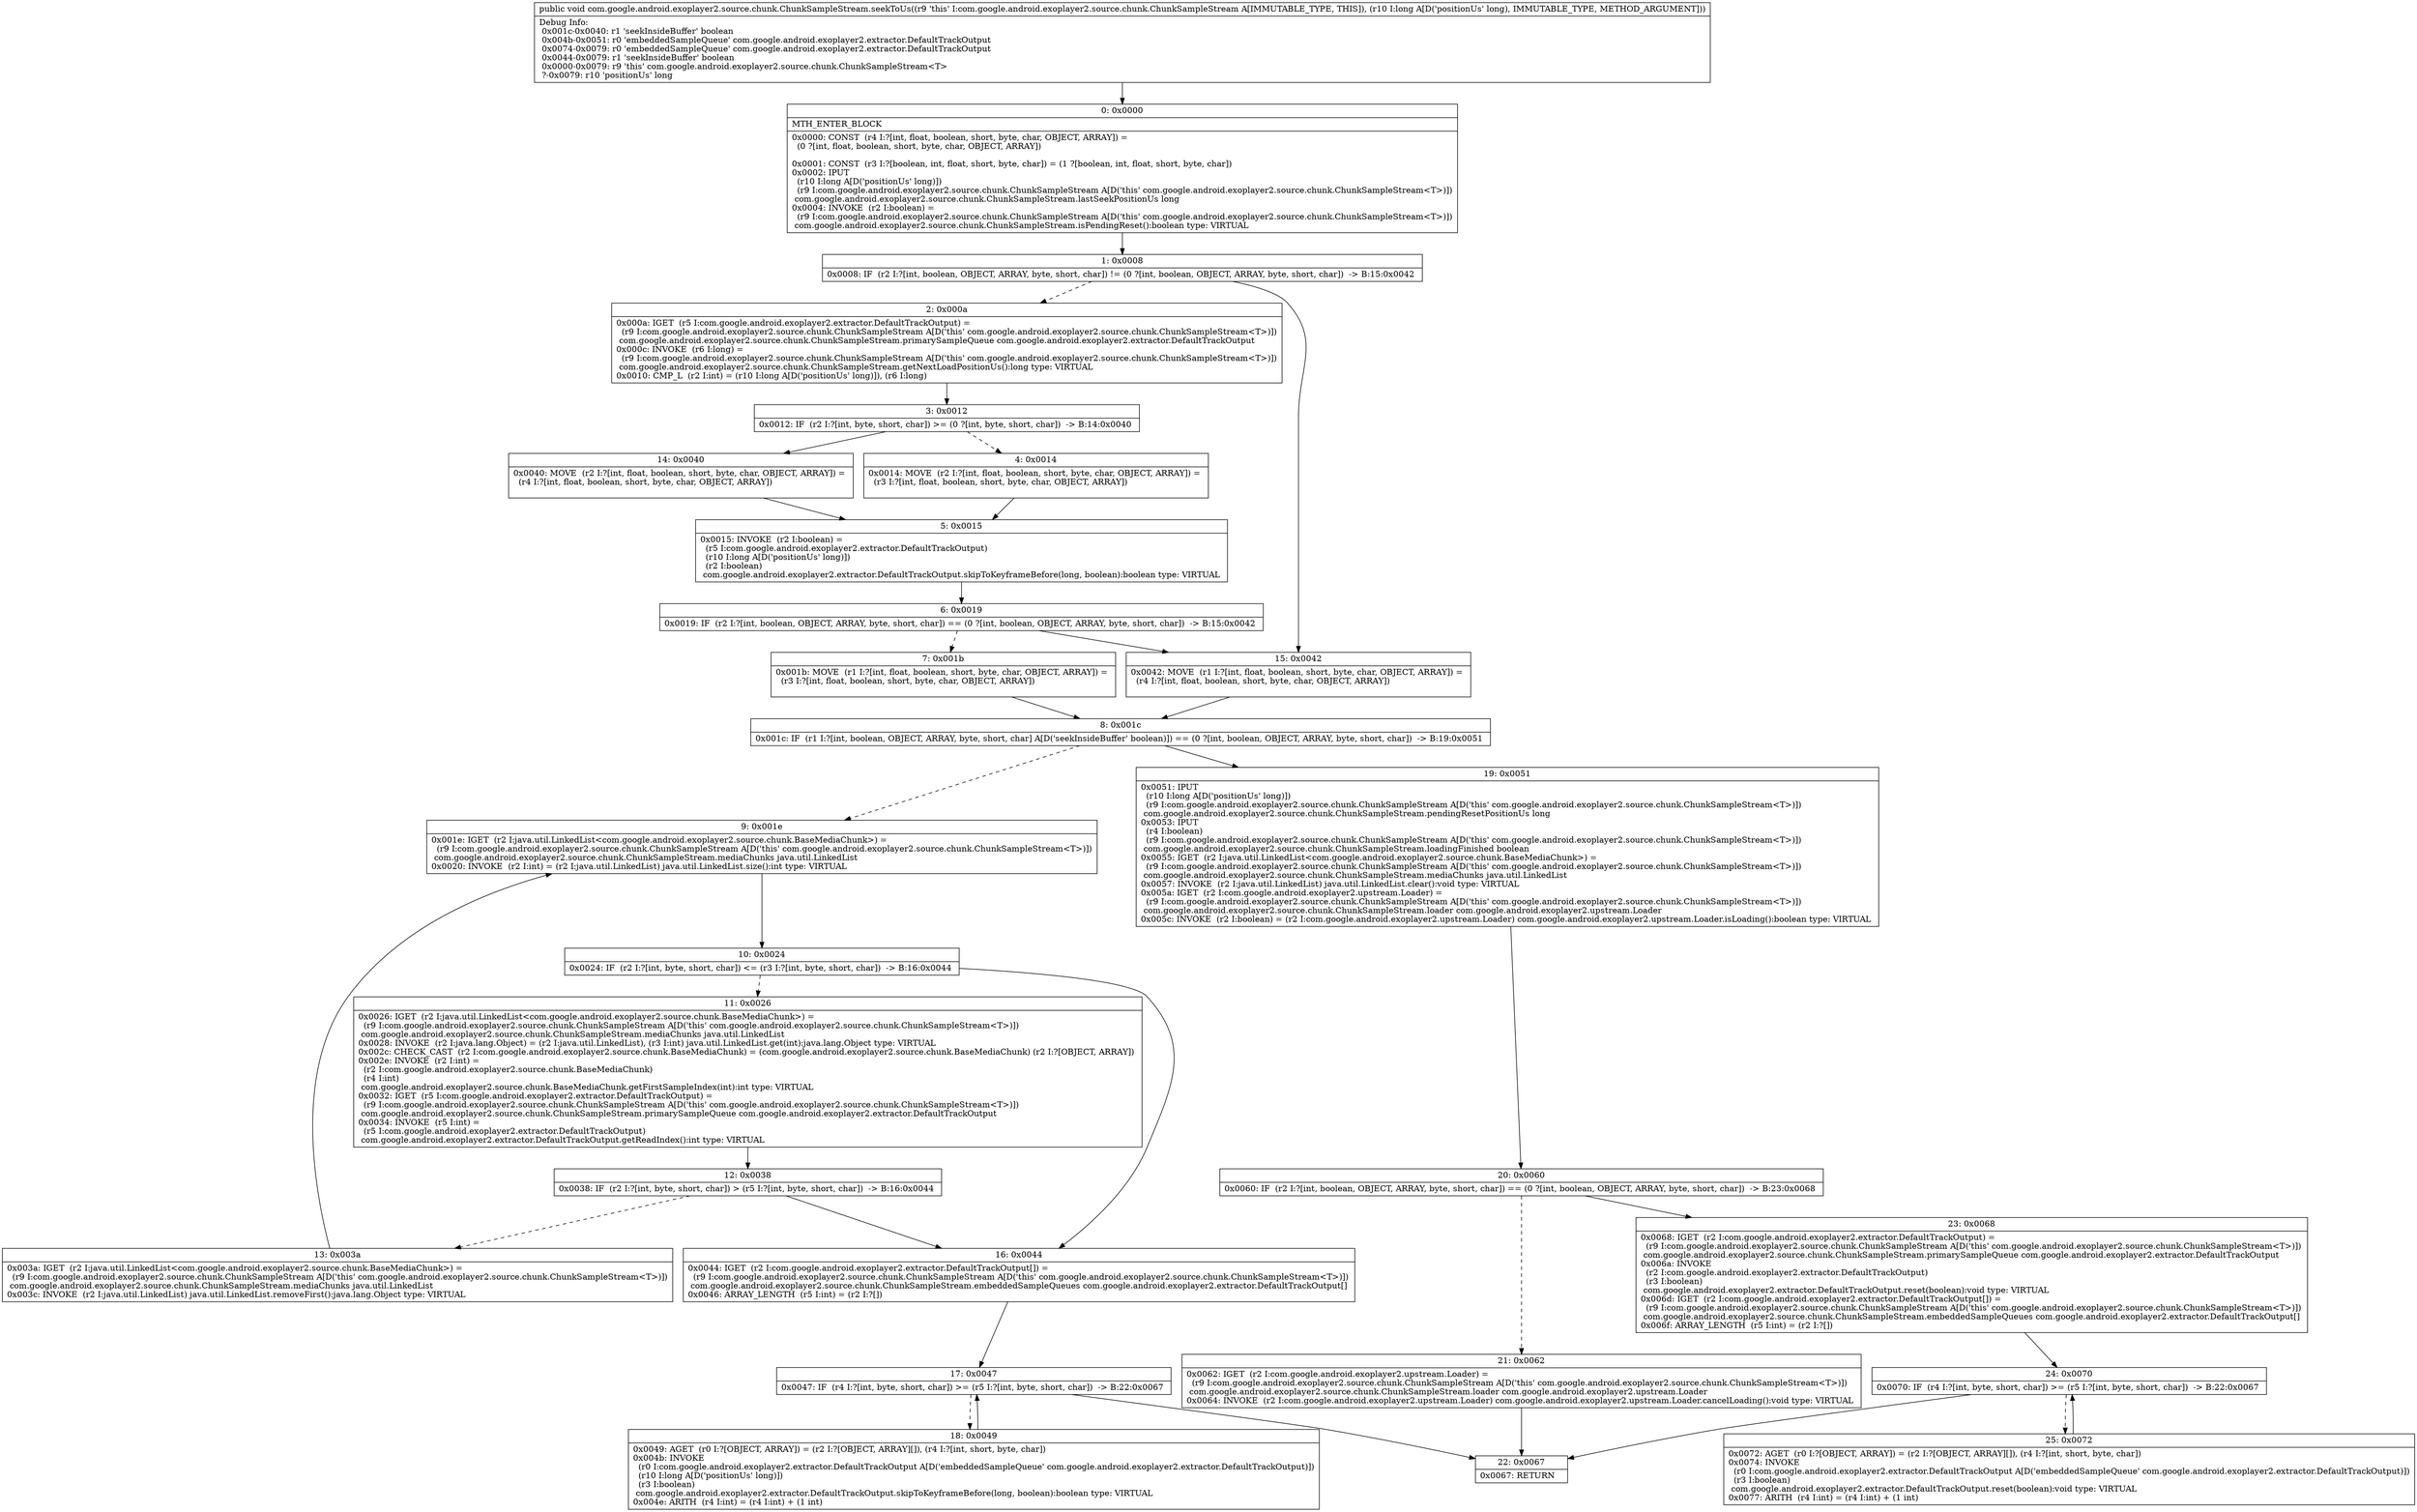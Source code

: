 digraph "CFG forcom.google.android.exoplayer2.source.chunk.ChunkSampleStream.seekToUs(J)V" {
Node_0 [shape=record,label="{0\:\ 0x0000|MTH_ENTER_BLOCK\l|0x0000: CONST  (r4 I:?[int, float, boolean, short, byte, char, OBJECT, ARRAY]) = \l  (0 ?[int, float, boolean, short, byte, char, OBJECT, ARRAY])\l \l0x0001: CONST  (r3 I:?[boolean, int, float, short, byte, char]) = (1 ?[boolean, int, float, short, byte, char]) \l0x0002: IPUT  \l  (r10 I:long A[D('positionUs' long)])\l  (r9 I:com.google.android.exoplayer2.source.chunk.ChunkSampleStream A[D('this' com.google.android.exoplayer2.source.chunk.ChunkSampleStream\<T\>)])\l com.google.android.exoplayer2.source.chunk.ChunkSampleStream.lastSeekPositionUs long \l0x0004: INVOKE  (r2 I:boolean) = \l  (r9 I:com.google.android.exoplayer2.source.chunk.ChunkSampleStream A[D('this' com.google.android.exoplayer2.source.chunk.ChunkSampleStream\<T\>)])\l com.google.android.exoplayer2.source.chunk.ChunkSampleStream.isPendingReset():boolean type: VIRTUAL \l}"];
Node_1 [shape=record,label="{1\:\ 0x0008|0x0008: IF  (r2 I:?[int, boolean, OBJECT, ARRAY, byte, short, char]) != (0 ?[int, boolean, OBJECT, ARRAY, byte, short, char])  \-\> B:15:0x0042 \l}"];
Node_2 [shape=record,label="{2\:\ 0x000a|0x000a: IGET  (r5 I:com.google.android.exoplayer2.extractor.DefaultTrackOutput) = \l  (r9 I:com.google.android.exoplayer2.source.chunk.ChunkSampleStream A[D('this' com.google.android.exoplayer2.source.chunk.ChunkSampleStream\<T\>)])\l com.google.android.exoplayer2.source.chunk.ChunkSampleStream.primarySampleQueue com.google.android.exoplayer2.extractor.DefaultTrackOutput \l0x000c: INVOKE  (r6 I:long) = \l  (r9 I:com.google.android.exoplayer2.source.chunk.ChunkSampleStream A[D('this' com.google.android.exoplayer2.source.chunk.ChunkSampleStream\<T\>)])\l com.google.android.exoplayer2.source.chunk.ChunkSampleStream.getNextLoadPositionUs():long type: VIRTUAL \l0x0010: CMP_L  (r2 I:int) = (r10 I:long A[D('positionUs' long)]), (r6 I:long) \l}"];
Node_3 [shape=record,label="{3\:\ 0x0012|0x0012: IF  (r2 I:?[int, byte, short, char]) \>= (0 ?[int, byte, short, char])  \-\> B:14:0x0040 \l}"];
Node_4 [shape=record,label="{4\:\ 0x0014|0x0014: MOVE  (r2 I:?[int, float, boolean, short, byte, char, OBJECT, ARRAY]) = \l  (r3 I:?[int, float, boolean, short, byte, char, OBJECT, ARRAY])\l \l}"];
Node_5 [shape=record,label="{5\:\ 0x0015|0x0015: INVOKE  (r2 I:boolean) = \l  (r5 I:com.google.android.exoplayer2.extractor.DefaultTrackOutput)\l  (r10 I:long A[D('positionUs' long)])\l  (r2 I:boolean)\l com.google.android.exoplayer2.extractor.DefaultTrackOutput.skipToKeyframeBefore(long, boolean):boolean type: VIRTUAL \l}"];
Node_6 [shape=record,label="{6\:\ 0x0019|0x0019: IF  (r2 I:?[int, boolean, OBJECT, ARRAY, byte, short, char]) == (0 ?[int, boolean, OBJECT, ARRAY, byte, short, char])  \-\> B:15:0x0042 \l}"];
Node_7 [shape=record,label="{7\:\ 0x001b|0x001b: MOVE  (r1 I:?[int, float, boolean, short, byte, char, OBJECT, ARRAY]) = \l  (r3 I:?[int, float, boolean, short, byte, char, OBJECT, ARRAY])\l \l}"];
Node_8 [shape=record,label="{8\:\ 0x001c|0x001c: IF  (r1 I:?[int, boolean, OBJECT, ARRAY, byte, short, char] A[D('seekInsideBuffer' boolean)]) == (0 ?[int, boolean, OBJECT, ARRAY, byte, short, char])  \-\> B:19:0x0051 \l}"];
Node_9 [shape=record,label="{9\:\ 0x001e|0x001e: IGET  (r2 I:java.util.LinkedList\<com.google.android.exoplayer2.source.chunk.BaseMediaChunk\>) = \l  (r9 I:com.google.android.exoplayer2.source.chunk.ChunkSampleStream A[D('this' com.google.android.exoplayer2.source.chunk.ChunkSampleStream\<T\>)])\l com.google.android.exoplayer2.source.chunk.ChunkSampleStream.mediaChunks java.util.LinkedList \l0x0020: INVOKE  (r2 I:int) = (r2 I:java.util.LinkedList) java.util.LinkedList.size():int type: VIRTUAL \l}"];
Node_10 [shape=record,label="{10\:\ 0x0024|0x0024: IF  (r2 I:?[int, byte, short, char]) \<= (r3 I:?[int, byte, short, char])  \-\> B:16:0x0044 \l}"];
Node_11 [shape=record,label="{11\:\ 0x0026|0x0026: IGET  (r2 I:java.util.LinkedList\<com.google.android.exoplayer2.source.chunk.BaseMediaChunk\>) = \l  (r9 I:com.google.android.exoplayer2.source.chunk.ChunkSampleStream A[D('this' com.google.android.exoplayer2.source.chunk.ChunkSampleStream\<T\>)])\l com.google.android.exoplayer2.source.chunk.ChunkSampleStream.mediaChunks java.util.LinkedList \l0x0028: INVOKE  (r2 I:java.lang.Object) = (r2 I:java.util.LinkedList), (r3 I:int) java.util.LinkedList.get(int):java.lang.Object type: VIRTUAL \l0x002c: CHECK_CAST  (r2 I:com.google.android.exoplayer2.source.chunk.BaseMediaChunk) = (com.google.android.exoplayer2.source.chunk.BaseMediaChunk) (r2 I:?[OBJECT, ARRAY]) \l0x002e: INVOKE  (r2 I:int) = \l  (r2 I:com.google.android.exoplayer2.source.chunk.BaseMediaChunk)\l  (r4 I:int)\l com.google.android.exoplayer2.source.chunk.BaseMediaChunk.getFirstSampleIndex(int):int type: VIRTUAL \l0x0032: IGET  (r5 I:com.google.android.exoplayer2.extractor.DefaultTrackOutput) = \l  (r9 I:com.google.android.exoplayer2.source.chunk.ChunkSampleStream A[D('this' com.google.android.exoplayer2.source.chunk.ChunkSampleStream\<T\>)])\l com.google.android.exoplayer2.source.chunk.ChunkSampleStream.primarySampleQueue com.google.android.exoplayer2.extractor.DefaultTrackOutput \l0x0034: INVOKE  (r5 I:int) = \l  (r5 I:com.google.android.exoplayer2.extractor.DefaultTrackOutput)\l com.google.android.exoplayer2.extractor.DefaultTrackOutput.getReadIndex():int type: VIRTUAL \l}"];
Node_12 [shape=record,label="{12\:\ 0x0038|0x0038: IF  (r2 I:?[int, byte, short, char]) \> (r5 I:?[int, byte, short, char])  \-\> B:16:0x0044 \l}"];
Node_13 [shape=record,label="{13\:\ 0x003a|0x003a: IGET  (r2 I:java.util.LinkedList\<com.google.android.exoplayer2.source.chunk.BaseMediaChunk\>) = \l  (r9 I:com.google.android.exoplayer2.source.chunk.ChunkSampleStream A[D('this' com.google.android.exoplayer2.source.chunk.ChunkSampleStream\<T\>)])\l com.google.android.exoplayer2.source.chunk.ChunkSampleStream.mediaChunks java.util.LinkedList \l0x003c: INVOKE  (r2 I:java.util.LinkedList) java.util.LinkedList.removeFirst():java.lang.Object type: VIRTUAL \l}"];
Node_14 [shape=record,label="{14\:\ 0x0040|0x0040: MOVE  (r2 I:?[int, float, boolean, short, byte, char, OBJECT, ARRAY]) = \l  (r4 I:?[int, float, boolean, short, byte, char, OBJECT, ARRAY])\l \l}"];
Node_15 [shape=record,label="{15\:\ 0x0042|0x0042: MOVE  (r1 I:?[int, float, boolean, short, byte, char, OBJECT, ARRAY]) = \l  (r4 I:?[int, float, boolean, short, byte, char, OBJECT, ARRAY])\l \l}"];
Node_16 [shape=record,label="{16\:\ 0x0044|0x0044: IGET  (r2 I:com.google.android.exoplayer2.extractor.DefaultTrackOutput[]) = \l  (r9 I:com.google.android.exoplayer2.source.chunk.ChunkSampleStream A[D('this' com.google.android.exoplayer2.source.chunk.ChunkSampleStream\<T\>)])\l com.google.android.exoplayer2.source.chunk.ChunkSampleStream.embeddedSampleQueues com.google.android.exoplayer2.extractor.DefaultTrackOutput[] \l0x0046: ARRAY_LENGTH  (r5 I:int) = (r2 I:?[]) \l}"];
Node_17 [shape=record,label="{17\:\ 0x0047|0x0047: IF  (r4 I:?[int, byte, short, char]) \>= (r5 I:?[int, byte, short, char])  \-\> B:22:0x0067 \l}"];
Node_18 [shape=record,label="{18\:\ 0x0049|0x0049: AGET  (r0 I:?[OBJECT, ARRAY]) = (r2 I:?[OBJECT, ARRAY][]), (r4 I:?[int, short, byte, char]) \l0x004b: INVOKE  \l  (r0 I:com.google.android.exoplayer2.extractor.DefaultTrackOutput A[D('embeddedSampleQueue' com.google.android.exoplayer2.extractor.DefaultTrackOutput)])\l  (r10 I:long A[D('positionUs' long)])\l  (r3 I:boolean)\l com.google.android.exoplayer2.extractor.DefaultTrackOutput.skipToKeyframeBefore(long, boolean):boolean type: VIRTUAL \l0x004e: ARITH  (r4 I:int) = (r4 I:int) + (1 int) \l}"];
Node_19 [shape=record,label="{19\:\ 0x0051|0x0051: IPUT  \l  (r10 I:long A[D('positionUs' long)])\l  (r9 I:com.google.android.exoplayer2.source.chunk.ChunkSampleStream A[D('this' com.google.android.exoplayer2.source.chunk.ChunkSampleStream\<T\>)])\l com.google.android.exoplayer2.source.chunk.ChunkSampleStream.pendingResetPositionUs long \l0x0053: IPUT  \l  (r4 I:boolean)\l  (r9 I:com.google.android.exoplayer2.source.chunk.ChunkSampleStream A[D('this' com.google.android.exoplayer2.source.chunk.ChunkSampleStream\<T\>)])\l com.google.android.exoplayer2.source.chunk.ChunkSampleStream.loadingFinished boolean \l0x0055: IGET  (r2 I:java.util.LinkedList\<com.google.android.exoplayer2.source.chunk.BaseMediaChunk\>) = \l  (r9 I:com.google.android.exoplayer2.source.chunk.ChunkSampleStream A[D('this' com.google.android.exoplayer2.source.chunk.ChunkSampleStream\<T\>)])\l com.google.android.exoplayer2.source.chunk.ChunkSampleStream.mediaChunks java.util.LinkedList \l0x0057: INVOKE  (r2 I:java.util.LinkedList) java.util.LinkedList.clear():void type: VIRTUAL \l0x005a: IGET  (r2 I:com.google.android.exoplayer2.upstream.Loader) = \l  (r9 I:com.google.android.exoplayer2.source.chunk.ChunkSampleStream A[D('this' com.google.android.exoplayer2.source.chunk.ChunkSampleStream\<T\>)])\l com.google.android.exoplayer2.source.chunk.ChunkSampleStream.loader com.google.android.exoplayer2.upstream.Loader \l0x005c: INVOKE  (r2 I:boolean) = (r2 I:com.google.android.exoplayer2.upstream.Loader) com.google.android.exoplayer2.upstream.Loader.isLoading():boolean type: VIRTUAL \l}"];
Node_20 [shape=record,label="{20\:\ 0x0060|0x0060: IF  (r2 I:?[int, boolean, OBJECT, ARRAY, byte, short, char]) == (0 ?[int, boolean, OBJECT, ARRAY, byte, short, char])  \-\> B:23:0x0068 \l}"];
Node_21 [shape=record,label="{21\:\ 0x0062|0x0062: IGET  (r2 I:com.google.android.exoplayer2.upstream.Loader) = \l  (r9 I:com.google.android.exoplayer2.source.chunk.ChunkSampleStream A[D('this' com.google.android.exoplayer2.source.chunk.ChunkSampleStream\<T\>)])\l com.google.android.exoplayer2.source.chunk.ChunkSampleStream.loader com.google.android.exoplayer2.upstream.Loader \l0x0064: INVOKE  (r2 I:com.google.android.exoplayer2.upstream.Loader) com.google.android.exoplayer2.upstream.Loader.cancelLoading():void type: VIRTUAL \l}"];
Node_22 [shape=record,label="{22\:\ 0x0067|0x0067: RETURN   \l}"];
Node_23 [shape=record,label="{23\:\ 0x0068|0x0068: IGET  (r2 I:com.google.android.exoplayer2.extractor.DefaultTrackOutput) = \l  (r9 I:com.google.android.exoplayer2.source.chunk.ChunkSampleStream A[D('this' com.google.android.exoplayer2.source.chunk.ChunkSampleStream\<T\>)])\l com.google.android.exoplayer2.source.chunk.ChunkSampleStream.primarySampleQueue com.google.android.exoplayer2.extractor.DefaultTrackOutput \l0x006a: INVOKE  \l  (r2 I:com.google.android.exoplayer2.extractor.DefaultTrackOutput)\l  (r3 I:boolean)\l com.google.android.exoplayer2.extractor.DefaultTrackOutput.reset(boolean):void type: VIRTUAL \l0x006d: IGET  (r2 I:com.google.android.exoplayer2.extractor.DefaultTrackOutput[]) = \l  (r9 I:com.google.android.exoplayer2.source.chunk.ChunkSampleStream A[D('this' com.google.android.exoplayer2.source.chunk.ChunkSampleStream\<T\>)])\l com.google.android.exoplayer2.source.chunk.ChunkSampleStream.embeddedSampleQueues com.google.android.exoplayer2.extractor.DefaultTrackOutput[] \l0x006f: ARRAY_LENGTH  (r5 I:int) = (r2 I:?[]) \l}"];
Node_24 [shape=record,label="{24\:\ 0x0070|0x0070: IF  (r4 I:?[int, byte, short, char]) \>= (r5 I:?[int, byte, short, char])  \-\> B:22:0x0067 \l}"];
Node_25 [shape=record,label="{25\:\ 0x0072|0x0072: AGET  (r0 I:?[OBJECT, ARRAY]) = (r2 I:?[OBJECT, ARRAY][]), (r4 I:?[int, short, byte, char]) \l0x0074: INVOKE  \l  (r0 I:com.google.android.exoplayer2.extractor.DefaultTrackOutput A[D('embeddedSampleQueue' com.google.android.exoplayer2.extractor.DefaultTrackOutput)])\l  (r3 I:boolean)\l com.google.android.exoplayer2.extractor.DefaultTrackOutput.reset(boolean):void type: VIRTUAL \l0x0077: ARITH  (r4 I:int) = (r4 I:int) + (1 int) \l}"];
MethodNode[shape=record,label="{public void com.google.android.exoplayer2.source.chunk.ChunkSampleStream.seekToUs((r9 'this' I:com.google.android.exoplayer2.source.chunk.ChunkSampleStream A[IMMUTABLE_TYPE, THIS]), (r10 I:long A[D('positionUs' long), IMMUTABLE_TYPE, METHOD_ARGUMENT]))  | Debug Info:\l  0x001c\-0x0040: r1 'seekInsideBuffer' boolean\l  0x004b\-0x0051: r0 'embeddedSampleQueue' com.google.android.exoplayer2.extractor.DefaultTrackOutput\l  0x0074\-0x0079: r0 'embeddedSampleQueue' com.google.android.exoplayer2.extractor.DefaultTrackOutput\l  0x0044\-0x0079: r1 'seekInsideBuffer' boolean\l  0x0000\-0x0079: r9 'this' com.google.android.exoplayer2.source.chunk.ChunkSampleStream\<T\>\l  ?\-0x0079: r10 'positionUs' long\l}"];
MethodNode -> Node_0;
Node_0 -> Node_1;
Node_1 -> Node_2[style=dashed];
Node_1 -> Node_15;
Node_2 -> Node_3;
Node_3 -> Node_4[style=dashed];
Node_3 -> Node_14;
Node_4 -> Node_5;
Node_5 -> Node_6;
Node_6 -> Node_7[style=dashed];
Node_6 -> Node_15;
Node_7 -> Node_8;
Node_8 -> Node_9[style=dashed];
Node_8 -> Node_19;
Node_9 -> Node_10;
Node_10 -> Node_11[style=dashed];
Node_10 -> Node_16;
Node_11 -> Node_12;
Node_12 -> Node_13[style=dashed];
Node_12 -> Node_16;
Node_13 -> Node_9;
Node_14 -> Node_5;
Node_15 -> Node_8;
Node_16 -> Node_17;
Node_17 -> Node_18[style=dashed];
Node_17 -> Node_22;
Node_18 -> Node_17;
Node_19 -> Node_20;
Node_20 -> Node_21[style=dashed];
Node_20 -> Node_23;
Node_21 -> Node_22;
Node_23 -> Node_24;
Node_24 -> Node_22;
Node_24 -> Node_25[style=dashed];
Node_25 -> Node_24;
}

